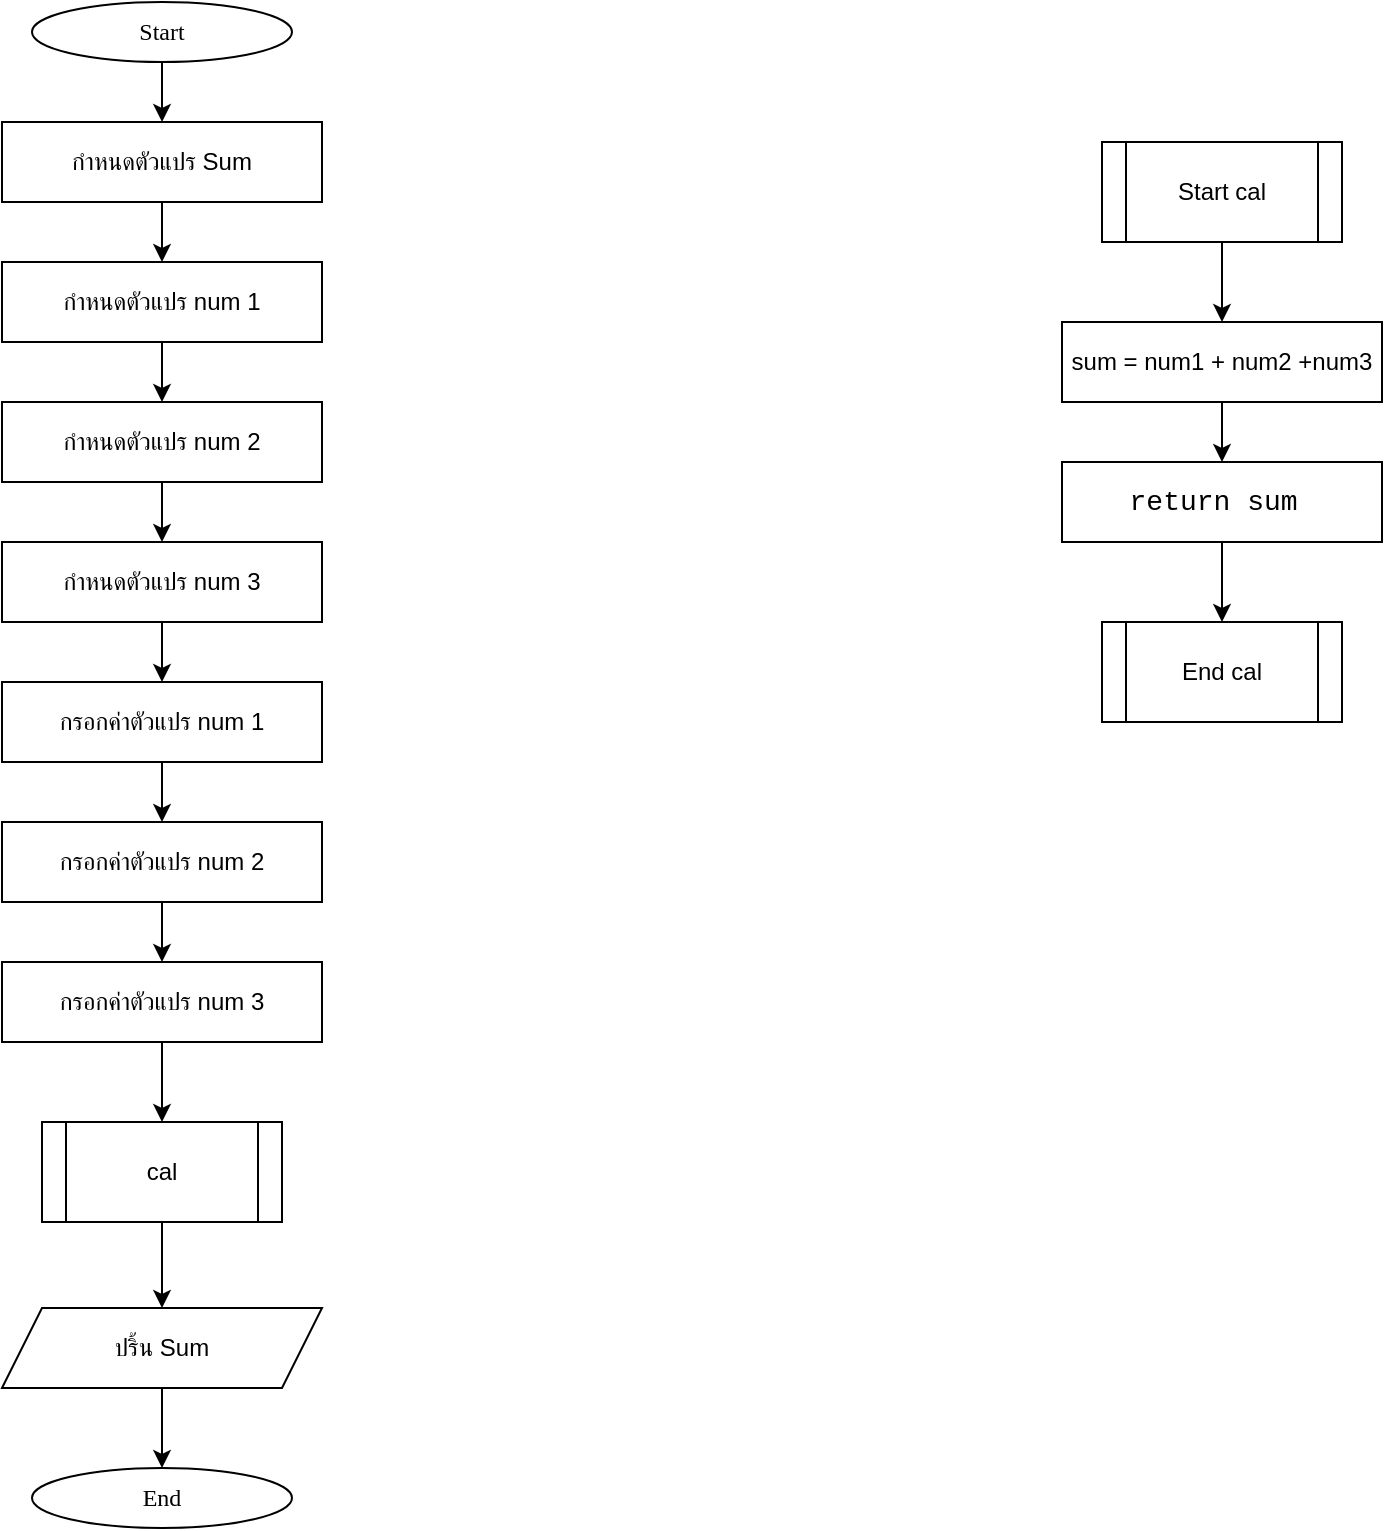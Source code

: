 <mxfile version="25.0.1">
  <diagram name="Page-1" id="usTyG5tO6Qd0_uaiXaXl">
    <mxGraphModel dx="1947" dy="1695" grid="1" gridSize="10" guides="1" tooltips="1" connect="1" arrows="1" fold="1" page="1" pageScale="1" pageWidth="850" pageHeight="1100" math="0" shadow="0">
      <root>
        <mxCell id="0" />
        <mxCell id="1" parent="0" />
        <mxCell id="njQjWB7X4-TD7ChdRQaa-5" value="" style="edgeStyle=orthogonalEdgeStyle;rounded=0;orthogonalLoop=1;jettySize=auto;html=1;" edge="1" parent="1" source="njQjWB7X4-TD7ChdRQaa-2">
          <mxGeometry relative="1" as="geometry">
            <mxPoint x="-679.971" y="-950" as="targetPoint" />
          </mxGeometry>
        </mxCell>
        <mxCell id="njQjWB7X4-TD7ChdRQaa-2" value="&lt;font data-font-src=&quot;https://fonts.googleapis.com/css?family=Sarabun&quot; face=&quot;Sarabun&quot;&gt;Start&lt;/font&gt;" style="ellipse;whiteSpace=wrap;html=1;" vertex="1" parent="1">
          <mxGeometry x="-745.0" y="-1010" width="130" height="30" as="geometry" />
        </mxCell>
        <mxCell id="njQjWB7X4-TD7ChdRQaa-7" value="" style="edgeStyle=orthogonalEdgeStyle;rounded=0;orthogonalLoop=1;jettySize=auto;html=1;" edge="1" parent="1" source="njQjWB7X4-TD7ChdRQaa-4" target="njQjWB7X4-TD7ChdRQaa-6">
          <mxGeometry relative="1" as="geometry" />
        </mxCell>
        <mxCell id="njQjWB7X4-TD7ChdRQaa-4" value="กำหนดตัวแปร num 1" style="rounded=0;whiteSpace=wrap;html=1;" vertex="1" parent="1">
          <mxGeometry x="-760" y="-880" width="160" height="40" as="geometry" />
        </mxCell>
        <mxCell id="njQjWB7X4-TD7ChdRQaa-9" value="" style="edgeStyle=orthogonalEdgeStyle;rounded=0;orthogonalLoop=1;jettySize=auto;html=1;" edge="1" parent="1" source="njQjWB7X4-TD7ChdRQaa-6" target="njQjWB7X4-TD7ChdRQaa-8">
          <mxGeometry relative="1" as="geometry" />
        </mxCell>
        <mxCell id="njQjWB7X4-TD7ChdRQaa-6" value="กำหนดตัวแปร num 2" style="rounded=0;whiteSpace=wrap;html=1;" vertex="1" parent="1">
          <mxGeometry x="-760" y="-810" width="160" height="40" as="geometry" />
        </mxCell>
        <mxCell id="njQjWB7X4-TD7ChdRQaa-16" style="edgeStyle=orthogonalEdgeStyle;rounded=0;orthogonalLoop=1;jettySize=auto;html=1;entryX=0.5;entryY=0;entryDx=0;entryDy=0;" edge="1" parent="1" source="njQjWB7X4-TD7ChdRQaa-8" target="njQjWB7X4-TD7ChdRQaa-11">
          <mxGeometry relative="1" as="geometry" />
        </mxCell>
        <mxCell id="njQjWB7X4-TD7ChdRQaa-8" value="กำหนดตัวแปร num 3" style="rounded=0;whiteSpace=wrap;html=1;" vertex="1" parent="1">
          <mxGeometry x="-760" y="-740" width="160" height="40" as="geometry" />
        </mxCell>
        <mxCell id="njQjWB7X4-TD7ChdRQaa-10" value="" style="edgeStyle=orthogonalEdgeStyle;rounded=0;orthogonalLoop=1;jettySize=auto;html=1;" edge="1" source="njQjWB7X4-TD7ChdRQaa-11" target="njQjWB7X4-TD7ChdRQaa-13" parent="1">
          <mxGeometry relative="1" as="geometry" />
        </mxCell>
        <mxCell id="njQjWB7X4-TD7ChdRQaa-11" value="กรอกค่าตัวแปร num 1" style="rounded=0;whiteSpace=wrap;html=1;" vertex="1" parent="1">
          <mxGeometry x="-760" y="-670" width="160" height="40" as="geometry" />
        </mxCell>
        <mxCell id="njQjWB7X4-TD7ChdRQaa-12" value="" style="edgeStyle=orthogonalEdgeStyle;rounded=0;orthogonalLoop=1;jettySize=auto;html=1;" edge="1" source="njQjWB7X4-TD7ChdRQaa-13" target="njQjWB7X4-TD7ChdRQaa-14" parent="1">
          <mxGeometry relative="1" as="geometry" />
        </mxCell>
        <mxCell id="njQjWB7X4-TD7ChdRQaa-13" value="กรอกค่าตัวแปร num 2" style="rounded=0;whiteSpace=wrap;html=1;" vertex="1" parent="1">
          <mxGeometry x="-760" y="-600" width="160" height="40" as="geometry" />
        </mxCell>
        <mxCell id="njQjWB7X4-TD7ChdRQaa-32" value="" style="edgeStyle=orthogonalEdgeStyle;rounded=0;orthogonalLoop=1;jettySize=auto;html=1;" edge="1" parent="1" source="njQjWB7X4-TD7ChdRQaa-14" target="njQjWB7X4-TD7ChdRQaa-31">
          <mxGeometry relative="1" as="geometry" />
        </mxCell>
        <mxCell id="njQjWB7X4-TD7ChdRQaa-14" value="กรอกค่าตัวแปร num 3" style="rounded=0;whiteSpace=wrap;html=1;" vertex="1" parent="1">
          <mxGeometry x="-760" y="-530" width="160" height="40" as="geometry" />
        </mxCell>
        <mxCell id="njQjWB7X4-TD7ChdRQaa-19" value="" style="edgeStyle=orthogonalEdgeStyle;rounded=0;orthogonalLoop=1;jettySize=auto;html=1;" edge="1" parent="1" source="njQjWB7X4-TD7ChdRQaa-17" target="njQjWB7X4-TD7ChdRQaa-18">
          <mxGeometry relative="1" as="geometry" />
        </mxCell>
        <mxCell id="njQjWB7X4-TD7ChdRQaa-17" value="Start cal" style="shape=process;whiteSpace=wrap;html=1;backgroundOutline=1;" vertex="1" parent="1">
          <mxGeometry x="-210" y="-940" width="120" height="50" as="geometry" />
        </mxCell>
        <mxCell id="njQjWB7X4-TD7ChdRQaa-21" value="" style="edgeStyle=orthogonalEdgeStyle;rounded=0;orthogonalLoop=1;jettySize=auto;html=1;" edge="1" parent="1" source="njQjWB7X4-TD7ChdRQaa-18" target="njQjWB7X4-TD7ChdRQaa-20">
          <mxGeometry relative="1" as="geometry" />
        </mxCell>
        <mxCell id="njQjWB7X4-TD7ChdRQaa-18" value="sum = num1 + num2 +num3" style="rounded=0;whiteSpace=wrap;html=1;" vertex="1" parent="1">
          <mxGeometry x="-230" y="-850" width="160" height="40" as="geometry" />
        </mxCell>
        <mxCell id="njQjWB7X4-TD7ChdRQaa-26" value="" style="edgeStyle=orthogonalEdgeStyle;rounded=0;orthogonalLoop=1;jettySize=auto;html=1;" edge="1" parent="1" source="njQjWB7X4-TD7ChdRQaa-20" target="njQjWB7X4-TD7ChdRQaa-25">
          <mxGeometry relative="1" as="geometry" />
        </mxCell>
        <mxCell id="njQjWB7X4-TD7ChdRQaa-20" value="&lt;font face=&quot;Consolas, Courier New, monospace&quot;&gt;&lt;span style=&quot;font-size: 14px; white-space: pre;&quot;&gt;return sum &lt;/span&gt;&lt;/font&gt;" style="rounded=0;whiteSpace=wrap;html=1;" vertex="1" parent="1">
          <mxGeometry x="-230" y="-780" width="160" height="40" as="geometry" />
        </mxCell>
        <mxCell id="njQjWB7X4-TD7ChdRQaa-24" style="edgeStyle=orthogonalEdgeStyle;rounded=0;orthogonalLoop=1;jettySize=auto;html=1;entryX=0.5;entryY=0;entryDx=0;entryDy=0;" edge="1" parent="1" source="njQjWB7X4-TD7ChdRQaa-22" target="njQjWB7X4-TD7ChdRQaa-4">
          <mxGeometry relative="1" as="geometry" />
        </mxCell>
        <mxCell id="njQjWB7X4-TD7ChdRQaa-22" value="กำหนดตัวแปร Sum" style="rounded=0;whiteSpace=wrap;html=1;" vertex="1" parent="1">
          <mxGeometry x="-760" y="-950" width="160" height="40" as="geometry" />
        </mxCell>
        <mxCell id="njQjWB7X4-TD7ChdRQaa-25" value="End cal" style="shape=process;whiteSpace=wrap;html=1;backgroundOutline=1;" vertex="1" parent="1">
          <mxGeometry x="-210" y="-700" width="120" height="50" as="geometry" />
        </mxCell>
        <mxCell id="njQjWB7X4-TD7ChdRQaa-30" value="" style="edgeStyle=orthogonalEdgeStyle;rounded=0;orthogonalLoop=1;jettySize=auto;html=1;" edge="1" parent="1" source="njQjWB7X4-TD7ChdRQaa-27" target="njQjWB7X4-TD7ChdRQaa-29">
          <mxGeometry relative="1" as="geometry" />
        </mxCell>
        <mxCell id="njQjWB7X4-TD7ChdRQaa-27" value="ปริ้น Sum" style="rounded=0;whiteSpace=wrap;html=1;shape=parallelogram;perimeter=parallelogramPerimeter;fixedSize=1;" vertex="1" parent="1">
          <mxGeometry x="-760" y="-357" width="160" height="40" as="geometry" />
        </mxCell>
        <mxCell id="njQjWB7X4-TD7ChdRQaa-29" value="&lt;font data-font-src=&quot;https://fonts.googleapis.com/css?family=Sarabun&quot; face=&quot;Sarabun&quot;&gt;End&lt;/font&gt;" style="ellipse;whiteSpace=wrap;html=1;" vertex="1" parent="1">
          <mxGeometry x="-745.0" y="-277" width="130" height="30" as="geometry" />
        </mxCell>
        <mxCell id="njQjWB7X4-TD7ChdRQaa-33" value="" style="edgeStyle=orthogonalEdgeStyle;rounded=0;orthogonalLoop=1;jettySize=auto;html=1;" edge="1" parent="1" source="njQjWB7X4-TD7ChdRQaa-31" target="njQjWB7X4-TD7ChdRQaa-27">
          <mxGeometry relative="1" as="geometry" />
        </mxCell>
        <mxCell id="njQjWB7X4-TD7ChdRQaa-31" value="cal" style="shape=process;whiteSpace=wrap;html=1;backgroundOutline=1;" vertex="1" parent="1">
          <mxGeometry x="-740" y="-450" width="120" height="50" as="geometry" />
        </mxCell>
      </root>
    </mxGraphModel>
  </diagram>
</mxfile>
